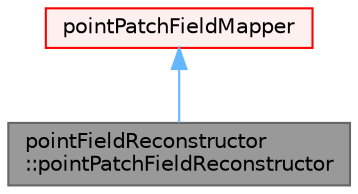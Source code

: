 digraph "pointFieldReconstructor::pointPatchFieldReconstructor"
{
 // LATEX_PDF_SIZE
  bgcolor="transparent";
  edge [fontname=Helvetica,fontsize=10,labelfontname=Helvetica,labelfontsize=10];
  node [fontname=Helvetica,fontsize=10,shape=box,height=0.2,width=0.4];
  Node1 [id="Node000001",label="pointFieldReconstructor\l::pointPatchFieldReconstructor",height=0.2,width=0.4,color="gray40", fillcolor="grey60", style="filled", fontcolor="black",tooltip=" "];
  Node2 -> Node1 [id="edge1_Node000001_Node000002",dir="back",color="steelblue1",style="solid",tooltip=" "];
  Node2 [id="Node000002",label="pointPatchFieldMapper",height=0.2,width=0.4,color="red", fillcolor="#FFF0F0", style="filled",URL="$classFoam_1_1pointPatchFieldMapper.html",tooltip="Foam::pointPatchFieldMapper."];
}
